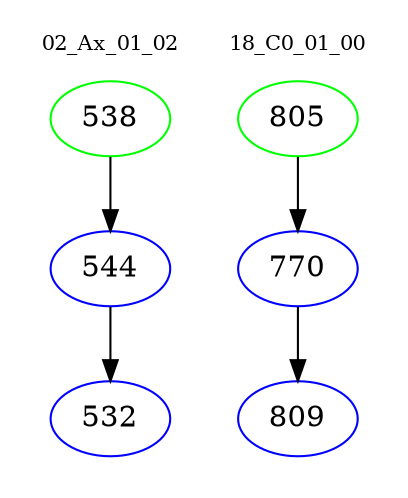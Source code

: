 digraph{
subgraph cluster_0 {
color = white
label = "02_Ax_01_02";
fontsize=10;
T0_538 [label="538", color="green"]
T0_538 -> T0_544 [color="black"]
T0_544 [label="544", color="blue"]
T0_544 -> T0_532 [color="black"]
T0_532 [label="532", color="blue"]
}
subgraph cluster_1 {
color = white
label = "18_C0_01_00";
fontsize=10;
T1_805 [label="805", color="green"]
T1_805 -> T1_770 [color="black"]
T1_770 [label="770", color="blue"]
T1_770 -> T1_809 [color="black"]
T1_809 [label="809", color="blue"]
}
}
